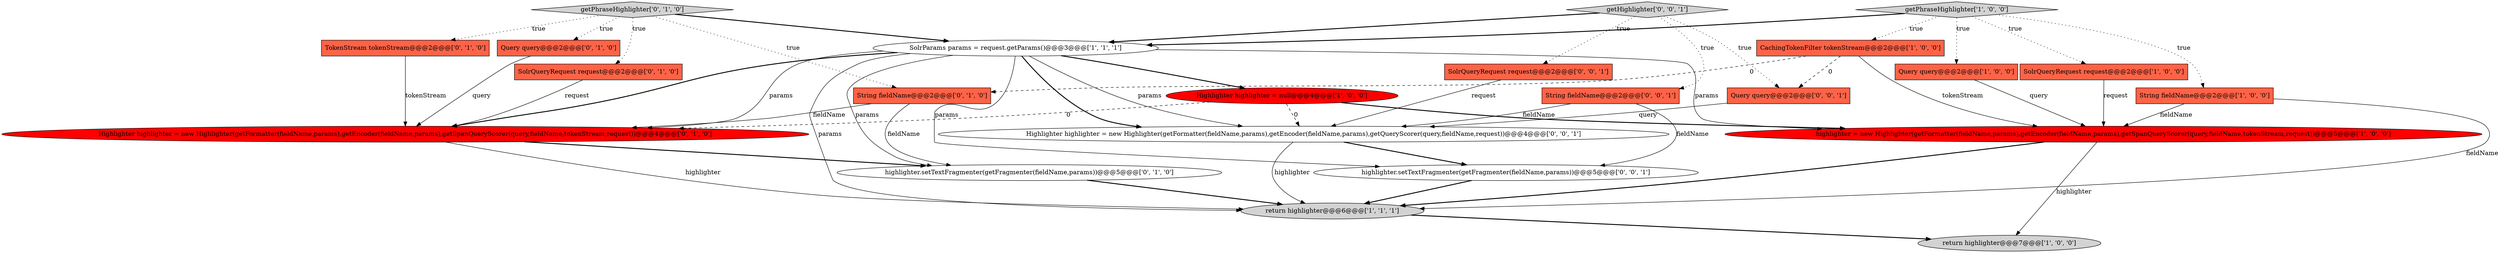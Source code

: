 digraph {
13 [style = filled, label = "highlighter.setTextFragmenter(getFragmenter(fieldName,params))@@@5@@@['0', '1', '0']", fillcolor = white, shape = ellipse image = "AAA0AAABBB2BBB"];
0 [style = filled, label = "Highlighter highlighter = null@@@4@@@['1', '0', '0']", fillcolor = red, shape = ellipse image = "AAA1AAABBB1BBB"];
12 [style = filled, label = "SolrQueryRequest request@@@2@@@['0', '1', '0']", fillcolor = tomato, shape = box image = "AAA0AAABBB2BBB"];
17 [style = filled, label = "SolrQueryRequest request@@@2@@@['0', '0', '1']", fillcolor = tomato, shape = box image = "AAA0AAABBB3BBB"];
8 [style = filled, label = "return highlighter@@@6@@@['1', '1', '1']", fillcolor = lightgray, shape = ellipse image = "AAA0AAABBB1BBB"];
16 [style = filled, label = "Highlighter highlighter = new Highlighter(getFormatter(fieldName,params),getEncoder(fieldName,params),getSpanQueryScorer(query,fieldName,tokenStream,request))@@@4@@@['0', '1', '0']", fillcolor = red, shape = ellipse image = "AAA1AAABBB2BBB"];
6 [style = filled, label = "SolrParams params = request.getParams()@@@3@@@['1', '1', '1']", fillcolor = white, shape = ellipse image = "AAA0AAABBB1BBB"];
1 [style = filled, label = "Query query@@@2@@@['1', '0', '0']", fillcolor = tomato, shape = box image = "AAA0AAABBB1BBB"];
20 [style = filled, label = "Highlighter highlighter = new Highlighter(getFormatter(fieldName,params),getEncoder(fieldName,params),getQueryScorer(query,fieldName,request))@@@4@@@['0', '0', '1']", fillcolor = white, shape = ellipse image = "AAA0AAABBB3BBB"];
2 [style = filled, label = "String fieldName@@@2@@@['1', '0', '0']", fillcolor = tomato, shape = box image = "AAA0AAABBB1BBB"];
11 [style = filled, label = "Query query@@@2@@@['0', '1', '0']", fillcolor = tomato, shape = box image = "AAA0AAABBB2BBB"];
10 [style = filled, label = "getPhraseHighlighter['0', '1', '0']", fillcolor = lightgray, shape = diamond image = "AAA0AAABBB2BBB"];
7 [style = filled, label = "highlighter = new Highlighter(getFormatter(fieldName,params),getEncoder(fieldName,params),getSpanQueryScorer(query,fieldName,tokenStream,request))@@@5@@@['1', '0', '0']", fillcolor = red, shape = ellipse image = "AAA1AAABBB1BBB"];
14 [style = filled, label = "TokenStream tokenStream@@@2@@@['0', '1', '0']", fillcolor = tomato, shape = box image = "AAA0AAABBB2BBB"];
9 [style = filled, label = "return highlighter@@@7@@@['1', '0', '0']", fillcolor = lightgray, shape = ellipse image = "AAA0AAABBB1BBB"];
19 [style = filled, label = "Query query@@@2@@@['0', '0', '1']", fillcolor = tomato, shape = box image = "AAA0AAABBB3BBB"];
21 [style = filled, label = "highlighter.setTextFragmenter(getFragmenter(fieldName,params))@@@5@@@['0', '0', '1']", fillcolor = white, shape = ellipse image = "AAA0AAABBB3BBB"];
15 [style = filled, label = "String fieldName@@@2@@@['0', '1', '0']", fillcolor = tomato, shape = box image = "AAA1AAABBB2BBB"];
18 [style = filled, label = "String fieldName@@@2@@@['0', '0', '1']", fillcolor = tomato, shape = box image = "AAA0AAABBB3BBB"];
22 [style = filled, label = "getHighlighter['0', '0', '1']", fillcolor = lightgray, shape = diamond image = "AAA0AAABBB3BBB"];
4 [style = filled, label = "SolrQueryRequest request@@@2@@@['1', '0', '0']", fillcolor = tomato, shape = box image = "AAA0AAABBB1BBB"];
5 [style = filled, label = "CachingTokenFilter tokenStream@@@2@@@['1', '0', '0']", fillcolor = tomato, shape = box image = "AAA1AAABBB1BBB"];
3 [style = filled, label = "getPhraseHighlighter['1', '0', '0']", fillcolor = lightgray, shape = diamond image = "AAA0AAABBB1BBB"];
15->16 [style = solid, label="fieldName"];
6->7 [style = solid, label="params"];
16->13 [style = bold, label=""];
10->12 [style = dotted, label="true"];
22->19 [style = dotted, label="true"];
22->18 [style = dotted, label="true"];
6->16 [style = solid, label="params"];
15->13 [style = solid, label="fieldName"];
0->16 [style = dashed, label="0"];
12->16 [style = solid, label="request"];
21->8 [style = bold, label=""];
3->4 [style = dotted, label="true"];
3->6 [style = bold, label=""];
6->0 [style = bold, label=""];
2->8 [style = solid, label="fieldName"];
11->16 [style = solid, label="query"];
7->8 [style = bold, label=""];
0->20 [style = dashed, label="0"];
10->6 [style = bold, label=""];
6->13 [style = solid, label="params"];
6->8 [style = solid, label="params"];
7->9 [style = solid, label="highlighter"];
0->7 [style = bold, label=""];
10->14 [style = dotted, label="true"];
5->7 [style = solid, label="tokenStream"];
20->21 [style = bold, label=""];
6->20 [style = bold, label=""];
10->15 [style = dotted, label="true"];
3->5 [style = dotted, label="true"];
17->20 [style = solid, label="request"];
19->20 [style = solid, label="query"];
10->11 [style = dotted, label="true"];
16->8 [style = solid, label="highlighter"];
6->16 [style = bold, label=""];
18->20 [style = solid, label="fieldName"];
6->20 [style = solid, label="params"];
14->16 [style = solid, label="tokenStream"];
8->9 [style = bold, label=""];
4->7 [style = solid, label="request"];
1->7 [style = solid, label="query"];
22->17 [style = dotted, label="true"];
20->8 [style = solid, label="highlighter"];
13->8 [style = bold, label=""];
5->15 [style = dashed, label="0"];
5->19 [style = dashed, label="0"];
3->1 [style = dotted, label="true"];
18->21 [style = solid, label="fieldName"];
3->2 [style = dotted, label="true"];
22->6 [style = bold, label=""];
6->21 [style = solid, label="params"];
2->7 [style = solid, label="fieldName"];
}
